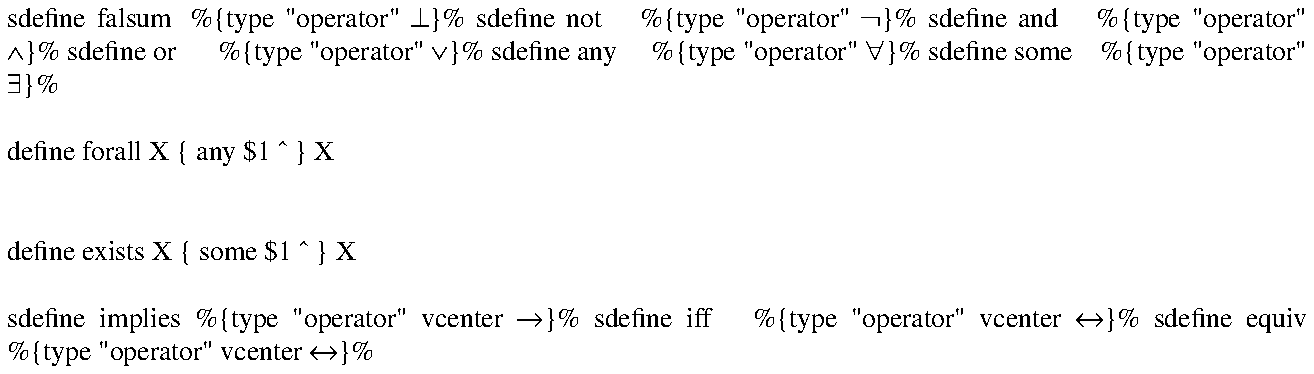 .EQ
sdefine falsum  %{type "operator" \[pp]}%
sdefine not     %{type "operator" \[no]}%
sdefine and     %{type "operator" \[AN]}%
sdefine or      %{type "operator" \[OR]}%
sdefine any     %{type "operator" \[fa]}%
sdefine some    %{type "operator" \[te]}%

define forall X { any $1 ^ } X


define exists X { some $1 ^ } X

sdefine implies %{type "operator" vcenter \[->]}%
sdefine iff     %{type "operator" vcenter \[<>]}%
sdefine equiv   %{type "operator" vcenter \[<>]}%
.EN

.PS

scale=2.54
moveht=0.75
boxht=0.75
movewid=0.9

depth=0;
max_depth=1

stepno=0;
step_total=0;

define set_steps_and_depths {
	step_total = $1;
	max_depth  = $2;
	stepno=0;
}

define start_proof {
	$1: box invis at depth*movewid,(step_total-stepno)*moveht;
	depth=depth+1;	
}

define line_from_to {
	line from $1 to $2
}

define end_proof {
	depth=depth-1;	
	move to	$1.w.x,last box.sw.y;
	line to $1.w.x,$1.sw.y-0.15;
}

define add_premis {
	add_step($1,$2,$3)
}

define premis_end {
	move to	$1.w.x,last box.sw.y; line right
}

define add_step {
	stepno=stepno+1;
	move to $1.nw;
	for i=1 to stepno do {
		move down;
	}
	box invis sprintf("%g",stepno) rjust with .e at -0.1,(step_total-stepno)*moveht;
	if depth == 1 then { 
		box invis  $2 ljust with .c at $1.w.x+0.1,(step_total-stepno)*moveht;
	} else {
		box invis  $2 ljust with .c at $1.w.x+0.1,(step_total-stepno)*moveht;
	}
	box invis $3 ljust at max_depth*movewid,(step_total-stepno)*moveht;
}
.PE
